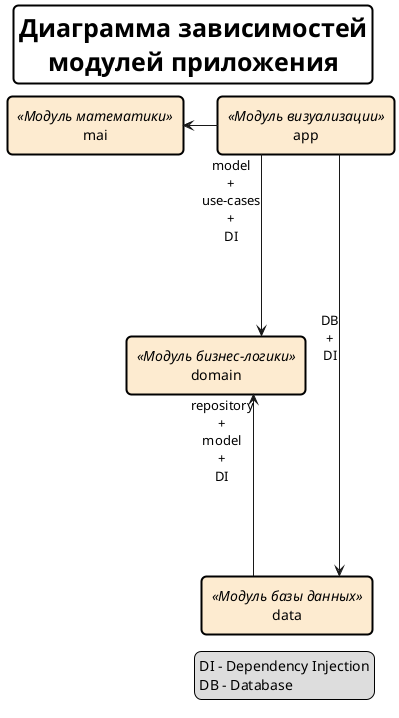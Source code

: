 @startuml

skinparam linetype ortho
skinparam titleBorderRoundCorner 10
skinparam titleBorderThickness 2
skinparam titleBorderColor black
skinparam titleFontSize 25

skinparam PackageBackgroundColor #EAFAF1
skinparam RectangleBackgroundColor #FDEBD0
skinparam ClassBackgroundColor #F9E79F

title
    Диаграмма зависимостей
    модулей приложения
end title

rectangle domain<<Модуль бизнес-логики>>
rectangle app<<Модуль визуализации>>
rectangle data<<Модуль базы данных>>
rectangle mai<<Модуль математики>>

legend right
    DI - Dependency Injection
    DB - Database
end legend

app ---r-> data : DB\n+\nDI
app ---l-> mai
app ---d->domain : model\n+\nuse-cases\n+\nDI
data ---u-> domain : repository\n+\nmodel\n+\nDI


@enduml